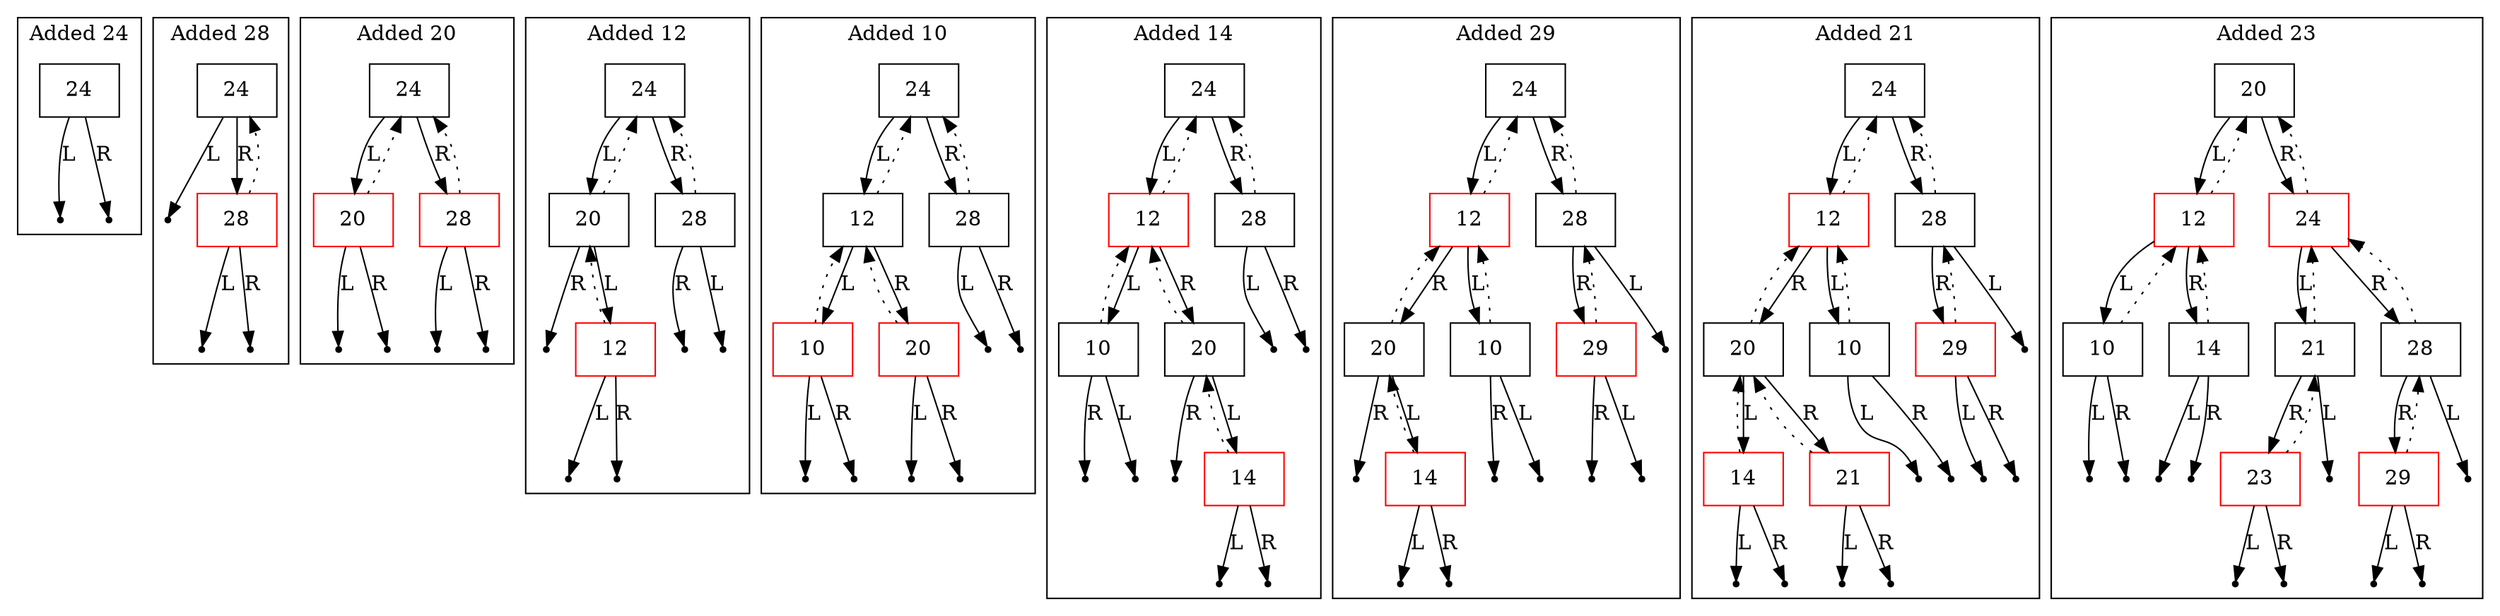 digraph {
subgraph "cluster_Added 24_count_1"{
label ="Added 24";
"cluster_Added 24_count_1_data_24"[shape=record color=black label="{24}"];
"cluster_Added 24_count_1_data_24_leftNull" [label=Null shape=point color=black];
"cluster_Added 24_count_1_data_24_rightNull" [label=Null shape=point color=black];

"cluster_Added 24_count_1_data_24" -> "cluster_Added 24_count_1_data_24_leftNull"[label=L];
"cluster_Added 24_count_1_data_24" -> "cluster_Added 24_count_1_data_24_rightNull"[label=R];

}
subgraph "cluster_Added 28_count_2"{
label ="Added 28";
"cluster_Added 28_count_2_data_24"[shape=record color=black label="{24}"];
"cluster_Added 28_count_2_data_24_leftNull" [label=Null shape=point color=black];
"cluster_Added 28_count_2_data_28"[shape=record color=red label="{28}"];
"cluster_Added 28_count_2_data_28_leftNull" [label=Null shape=point color=black];
"cluster_Added 28_count_2_data_28_rightNull" [label=Null shape=point color=black];

"cluster_Added 28_count_2_data_24" -> "cluster_Added 28_count_2_data_24_leftNull"[label=L];
"cluster_Added 28_count_2_data_24" -> "cluster_Added 28_count_2_data_28"[label=R];
"cluster_Added 28_count_2_data_28" -> "cluster_Added 28_count_2_data_24"[style=dotted];
"cluster_Added 28_count_2_data_28" -> "cluster_Added 28_count_2_data_28_leftNull"[label=L];
"cluster_Added 28_count_2_data_28" -> "cluster_Added 28_count_2_data_28_rightNull"[label=R];

}
subgraph "cluster_Added 20_count_3"{
label ="Added 20";
"cluster_Added 20_count_3_data_24"[shape=record color=black label="{24}"];
"cluster_Added 20_count_3_data_20"[shape=record color=red label="{20}"];
"cluster_Added 20_count_3_data_20_leftNull" [label=Null shape=point color=black];
"cluster_Added 20_count_3_data_20_rightNull" [label=Null shape=point color=black];
"cluster_Added 20_count_3_data_28"[shape=record color=red label="{28}"];
"cluster_Added 20_count_3_data_28_leftNull" [label=Null shape=point color=black];
"cluster_Added 20_count_3_data_28_rightNull" [label=Null shape=point color=black];

"cluster_Added 20_count_3_data_24" -> "cluster_Added 20_count_3_data_20"[label=L];
"cluster_Added 20_count_3_data_24" -> "cluster_Added 20_count_3_data_28"[label=R];
"cluster_Added 20_count_3_data_20" -> "cluster_Added 20_count_3_data_24"[style=dotted];
"cluster_Added 20_count_3_data_20" -> "cluster_Added 20_count_3_data_20_leftNull"[label=L];
"cluster_Added 20_count_3_data_20" -> "cluster_Added 20_count_3_data_20_rightNull"[label=R];
"cluster_Added 20_count_3_data_28" -> "cluster_Added 20_count_3_data_24"[style=dotted];
"cluster_Added 20_count_3_data_28" -> "cluster_Added 20_count_3_data_28_leftNull"[label=L];
"cluster_Added 20_count_3_data_28" -> "cluster_Added 20_count_3_data_28_rightNull"[label=R];

}
subgraph "cluster_Added 12_count_4"{
label ="Added 12";
"cluster_Added 12_count_4_data_24"[shape=record color=black label="{24}"];
"cluster_Added 12_count_4_data_20"[shape=record color=black label="{20}"];
"cluster_Added 12_count_4_data_20_rightNull" [label=Null shape=point color=black];
"cluster_Added 12_count_4_data_12"[shape=record color=red label="{12}"];
"cluster_Added 12_count_4_data_12_leftNull" [label=Null shape=point color=black];
"cluster_Added 12_count_4_data_12_rightNull" [label=Null shape=point color=black];
"cluster_Added 12_count_4_data_28"[shape=record color=black label="{28}"];
"cluster_Added 12_count_4_data_28_leftNull" [label=Null shape=point color=black];
"cluster_Added 12_count_4_data_28_rightNull" [label=Null shape=point color=black];

"cluster_Added 12_count_4_data_24" -> "cluster_Added 12_count_4_data_20"[label=L];
"cluster_Added 12_count_4_data_24" -> "cluster_Added 12_count_4_data_28"[label=R];
"cluster_Added 12_count_4_data_20" -> "cluster_Added 12_count_4_data_24"[style=dotted];
"cluster_Added 12_count_4_data_20" -> "cluster_Added 12_count_4_data_12"[label=L];
"cluster_Added 12_count_4_data_20" -> "cluster_Added 12_count_4_data_20_rightNull"[label=R];
"cluster_Added 12_count_4_data_12" -> "cluster_Added 12_count_4_data_20"[style=dotted];
"cluster_Added 12_count_4_data_12" -> "cluster_Added 12_count_4_data_12_leftNull"[label=L];
"cluster_Added 12_count_4_data_12" -> "cluster_Added 12_count_4_data_12_rightNull"[label=R];
"cluster_Added 12_count_4_data_28" -> "cluster_Added 12_count_4_data_24"[style=dotted];
"cluster_Added 12_count_4_data_28" -> "cluster_Added 12_count_4_data_28_leftNull"[label=L];
"cluster_Added 12_count_4_data_28" -> "cluster_Added 12_count_4_data_28_rightNull"[label=R];

}
subgraph "cluster_Added 10_count_5"{
label ="Added 10";
"cluster_Added 10_count_5_data_24"[shape=record color=black label="{24}"];
"cluster_Added 10_count_5_data_12"[shape=record color=black label="{12}"];
"cluster_Added 10_count_5_data_10"[shape=record color=red label="{10}"];
"cluster_Added 10_count_5_data_10_leftNull" [label=Null shape=point color=black];
"cluster_Added 10_count_5_data_10_rightNull" [label=Null shape=point color=black];
"cluster_Added 10_count_5_data_20"[shape=record color=red label="{20}"];
"cluster_Added 10_count_5_data_20_leftNull" [label=Null shape=point color=black];
"cluster_Added 10_count_5_data_20_rightNull" [label=Null shape=point color=black];
"cluster_Added 10_count_5_data_28"[shape=record color=black label="{28}"];
"cluster_Added 10_count_5_data_28_leftNull" [label=Null shape=point color=black];
"cluster_Added 10_count_5_data_28_rightNull" [label=Null shape=point color=black];

"cluster_Added 10_count_5_data_24" -> "cluster_Added 10_count_5_data_12"[label=L];
"cluster_Added 10_count_5_data_24" -> "cluster_Added 10_count_5_data_28"[label=R];
"cluster_Added 10_count_5_data_12" -> "cluster_Added 10_count_5_data_24"[style=dotted];
"cluster_Added 10_count_5_data_12" -> "cluster_Added 10_count_5_data_10"[label=L];
"cluster_Added 10_count_5_data_12" -> "cluster_Added 10_count_5_data_20"[label=R];
"cluster_Added 10_count_5_data_10" -> "cluster_Added 10_count_5_data_12"[style=dotted];
"cluster_Added 10_count_5_data_10" -> "cluster_Added 10_count_5_data_10_leftNull"[label=L];
"cluster_Added 10_count_5_data_10" -> "cluster_Added 10_count_5_data_10_rightNull"[label=R];
"cluster_Added 10_count_5_data_20" -> "cluster_Added 10_count_5_data_12"[style=dotted];
"cluster_Added 10_count_5_data_20" -> "cluster_Added 10_count_5_data_20_leftNull"[label=L];
"cluster_Added 10_count_5_data_20" -> "cluster_Added 10_count_5_data_20_rightNull"[label=R];
"cluster_Added 10_count_5_data_28" -> "cluster_Added 10_count_5_data_24"[style=dotted];
"cluster_Added 10_count_5_data_28" -> "cluster_Added 10_count_5_data_28_leftNull"[label=L];
"cluster_Added 10_count_5_data_28" -> "cluster_Added 10_count_5_data_28_rightNull"[label=R];

}
subgraph "cluster_Added 14_count_6"{
label ="Added 14";
"cluster_Added 14_count_6_data_24"[shape=record color=black label="{24}"];
"cluster_Added 14_count_6_data_12"[shape=record color=red label="{12}"];
"cluster_Added 14_count_6_data_10"[shape=record color=black label="{10}"];
"cluster_Added 14_count_6_data_10_leftNull" [label=Null shape=point color=black];
"cluster_Added 14_count_6_data_10_rightNull" [label=Null shape=point color=black];
"cluster_Added 14_count_6_data_20"[shape=record color=black label="{20}"];
"cluster_Added 14_count_6_data_20_rightNull" [label=Null shape=point color=black];
"cluster_Added 14_count_6_data_14"[shape=record color=red label="{14}"];
"cluster_Added 14_count_6_data_14_leftNull" [label=Null shape=point color=black];
"cluster_Added 14_count_6_data_14_rightNull" [label=Null shape=point color=black];
"cluster_Added 14_count_6_data_28"[shape=record color=black label="{28}"];
"cluster_Added 14_count_6_data_28_leftNull" [label=Null shape=point color=black];
"cluster_Added 14_count_6_data_28_rightNull" [label=Null shape=point color=black];

"cluster_Added 14_count_6_data_24" -> "cluster_Added 14_count_6_data_12"[label=L];
"cluster_Added 14_count_6_data_24" -> "cluster_Added 14_count_6_data_28"[label=R];
"cluster_Added 14_count_6_data_12" -> "cluster_Added 14_count_6_data_24"[style=dotted];
"cluster_Added 14_count_6_data_12" -> "cluster_Added 14_count_6_data_10"[label=L];
"cluster_Added 14_count_6_data_12" -> "cluster_Added 14_count_6_data_20"[label=R];
"cluster_Added 14_count_6_data_10" -> "cluster_Added 14_count_6_data_12"[style=dotted];
"cluster_Added 14_count_6_data_10" -> "cluster_Added 14_count_6_data_10_leftNull"[label=L];
"cluster_Added 14_count_6_data_10" -> "cluster_Added 14_count_6_data_10_rightNull"[label=R];
"cluster_Added 14_count_6_data_20" -> "cluster_Added 14_count_6_data_12"[style=dotted];
"cluster_Added 14_count_6_data_20" -> "cluster_Added 14_count_6_data_14"[label=L];
"cluster_Added 14_count_6_data_20" -> "cluster_Added 14_count_6_data_20_rightNull"[label=R];
"cluster_Added 14_count_6_data_14" -> "cluster_Added 14_count_6_data_20"[style=dotted];
"cluster_Added 14_count_6_data_14" -> "cluster_Added 14_count_6_data_14_leftNull"[label=L];
"cluster_Added 14_count_6_data_14" -> "cluster_Added 14_count_6_data_14_rightNull"[label=R];
"cluster_Added 14_count_6_data_28" -> "cluster_Added 14_count_6_data_24"[style=dotted];
"cluster_Added 14_count_6_data_28" -> "cluster_Added 14_count_6_data_28_leftNull"[label=L];
"cluster_Added 14_count_6_data_28" -> "cluster_Added 14_count_6_data_28_rightNull"[label=R];

}
subgraph "cluster_Added 29_count_7"{
label ="Added 29";
"cluster_Added 29_count_7_data_24"[shape=record color=black label="{24}"];
"cluster_Added 29_count_7_data_12"[shape=record color=red label="{12}"];
"cluster_Added 29_count_7_data_10"[shape=record color=black label="{10}"];
"cluster_Added 29_count_7_data_10_leftNull" [label=Null shape=point color=black];
"cluster_Added 29_count_7_data_10_rightNull" [label=Null shape=point color=black];
"cluster_Added 29_count_7_data_20"[shape=record color=black label="{20}"];
"cluster_Added 29_count_7_data_20_rightNull" [label=Null shape=point color=black];
"cluster_Added 29_count_7_data_14"[shape=record color=red label="{14}"];
"cluster_Added 29_count_7_data_14_leftNull" [label=Null shape=point color=black];
"cluster_Added 29_count_7_data_14_rightNull" [label=Null shape=point color=black];
"cluster_Added 29_count_7_data_28"[shape=record color=black label="{28}"];
"cluster_Added 29_count_7_data_28_leftNull" [label=Null shape=point color=black];
"cluster_Added 29_count_7_data_29"[shape=record color=red label="{29}"];
"cluster_Added 29_count_7_data_29_leftNull" [label=Null shape=point color=black];
"cluster_Added 29_count_7_data_29_rightNull" [label=Null shape=point color=black];

"cluster_Added 29_count_7_data_24" -> "cluster_Added 29_count_7_data_12"[label=L];
"cluster_Added 29_count_7_data_24" -> "cluster_Added 29_count_7_data_28"[label=R];
"cluster_Added 29_count_7_data_12" -> "cluster_Added 29_count_7_data_24"[style=dotted];
"cluster_Added 29_count_7_data_12" -> "cluster_Added 29_count_7_data_10"[label=L];
"cluster_Added 29_count_7_data_12" -> "cluster_Added 29_count_7_data_20"[label=R];
"cluster_Added 29_count_7_data_10" -> "cluster_Added 29_count_7_data_12"[style=dotted];
"cluster_Added 29_count_7_data_10" -> "cluster_Added 29_count_7_data_10_leftNull"[label=L];
"cluster_Added 29_count_7_data_10" -> "cluster_Added 29_count_7_data_10_rightNull"[label=R];
"cluster_Added 29_count_7_data_20" -> "cluster_Added 29_count_7_data_12"[style=dotted];
"cluster_Added 29_count_7_data_20" -> "cluster_Added 29_count_7_data_14"[label=L];
"cluster_Added 29_count_7_data_20" -> "cluster_Added 29_count_7_data_20_rightNull"[label=R];
"cluster_Added 29_count_7_data_14" -> "cluster_Added 29_count_7_data_20"[style=dotted];
"cluster_Added 29_count_7_data_14" -> "cluster_Added 29_count_7_data_14_leftNull"[label=L];
"cluster_Added 29_count_7_data_14" -> "cluster_Added 29_count_7_data_14_rightNull"[label=R];
"cluster_Added 29_count_7_data_28" -> "cluster_Added 29_count_7_data_24"[style=dotted];
"cluster_Added 29_count_7_data_28" -> "cluster_Added 29_count_7_data_28_leftNull"[label=L];
"cluster_Added 29_count_7_data_28" -> "cluster_Added 29_count_7_data_29"[label=R];
"cluster_Added 29_count_7_data_29" -> "cluster_Added 29_count_7_data_28"[style=dotted];
"cluster_Added 29_count_7_data_29" -> "cluster_Added 29_count_7_data_29_leftNull"[label=L];
"cluster_Added 29_count_7_data_29" -> "cluster_Added 29_count_7_data_29_rightNull"[label=R];

}
subgraph "cluster_Added 21_count_8"{
label ="Added 21";
"cluster_Added 21_count_8_data_24"[shape=record color=black label="{24}"];
"cluster_Added 21_count_8_data_12"[shape=record color=red label="{12}"];
"cluster_Added 21_count_8_data_10"[shape=record color=black label="{10}"];
"cluster_Added 21_count_8_data_10_leftNull" [label=Null shape=point color=black];
"cluster_Added 21_count_8_data_10_rightNull" [label=Null shape=point color=black];
"cluster_Added 21_count_8_data_20"[shape=record color=black label="{20}"];
"cluster_Added 21_count_8_data_14"[shape=record color=red label="{14}"];
"cluster_Added 21_count_8_data_14_leftNull" [label=Null shape=point color=black];
"cluster_Added 21_count_8_data_14_rightNull" [label=Null shape=point color=black];
"cluster_Added 21_count_8_data_21"[shape=record color=red label="{21}"];
"cluster_Added 21_count_8_data_21_leftNull" [label=Null shape=point color=black];
"cluster_Added 21_count_8_data_21_rightNull" [label=Null shape=point color=black];
"cluster_Added 21_count_8_data_28"[shape=record color=black label="{28}"];
"cluster_Added 21_count_8_data_28_leftNull" [label=Null shape=point color=black];
"cluster_Added 21_count_8_data_29"[shape=record color=red label="{29}"];
"cluster_Added 21_count_8_data_29_leftNull" [label=Null shape=point color=black];
"cluster_Added 21_count_8_data_29_rightNull" [label=Null shape=point color=black];

"cluster_Added 21_count_8_data_24" -> "cluster_Added 21_count_8_data_12"[label=L];
"cluster_Added 21_count_8_data_24" -> "cluster_Added 21_count_8_data_28"[label=R];
"cluster_Added 21_count_8_data_12" -> "cluster_Added 21_count_8_data_24"[style=dotted];
"cluster_Added 21_count_8_data_12" -> "cluster_Added 21_count_8_data_10"[label=L];
"cluster_Added 21_count_8_data_12" -> "cluster_Added 21_count_8_data_20"[label=R];
"cluster_Added 21_count_8_data_10" -> "cluster_Added 21_count_8_data_12"[style=dotted];
"cluster_Added 21_count_8_data_10" -> "cluster_Added 21_count_8_data_10_leftNull"[label=L];
"cluster_Added 21_count_8_data_10" -> "cluster_Added 21_count_8_data_10_rightNull"[label=R];
"cluster_Added 21_count_8_data_20" -> "cluster_Added 21_count_8_data_12"[style=dotted];
"cluster_Added 21_count_8_data_20" -> "cluster_Added 21_count_8_data_14"[label=L];
"cluster_Added 21_count_8_data_20" -> "cluster_Added 21_count_8_data_21"[label=R];
"cluster_Added 21_count_8_data_14" -> "cluster_Added 21_count_8_data_20"[style=dotted];
"cluster_Added 21_count_8_data_14" -> "cluster_Added 21_count_8_data_14_leftNull"[label=L];
"cluster_Added 21_count_8_data_14" -> "cluster_Added 21_count_8_data_14_rightNull"[label=R];
"cluster_Added 21_count_8_data_21" -> "cluster_Added 21_count_8_data_20"[style=dotted];
"cluster_Added 21_count_8_data_21" -> "cluster_Added 21_count_8_data_21_leftNull"[label=L];
"cluster_Added 21_count_8_data_21" -> "cluster_Added 21_count_8_data_21_rightNull"[label=R];
"cluster_Added 21_count_8_data_28" -> "cluster_Added 21_count_8_data_24"[style=dotted];
"cluster_Added 21_count_8_data_28" -> "cluster_Added 21_count_8_data_28_leftNull"[label=L];
"cluster_Added 21_count_8_data_28" -> "cluster_Added 21_count_8_data_29"[label=R];
"cluster_Added 21_count_8_data_29" -> "cluster_Added 21_count_8_data_28"[style=dotted];
"cluster_Added 21_count_8_data_29" -> "cluster_Added 21_count_8_data_29_leftNull"[label=L];
"cluster_Added 21_count_8_data_29" -> "cluster_Added 21_count_8_data_29_rightNull"[label=R];

}
subgraph "cluster_Added 23_count_9"{
label ="Added 23";
"cluster_Added 23_count_9_data_20"[shape=record color=black label="{20}"];
"cluster_Added 23_count_9_data_12"[shape=record color=red label="{12}"];
"cluster_Added 23_count_9_data_10"[shape=record color=black label="{10}"];
"cluster_Added 23_count_9_data_10_leftNull" [label=Null shape=point color=black];
"cluster_Added 23_count_9_data_10_rightNull" [label=Null shape=point color=black];
"cluster_Added 23_count_9_data_14"[shape=record color=black label="{14}"];
"cluster_Added 23_count_9_data_14_leftNull" [label=Null shape=point color=black];
"cluster_Added 23_count_9_data_14_rightNull" [label=Null shape=point color=black];
"cluster_Added 23_count_9_data_24"[shape=record color=red label="{24}"];
"cluster_Added 23_count_9_data_21"[shape=record color=black label="{21}"];
"cluster_Added 23_count_9_data_21_leftNull" [label=Null shape=point color=black];
"cluster_Added 23_count_9_data_23"[shape=record color=red label="{23}"];
"cluster_Added 23_count_9_data_23_leftNull" [label=Null shape=point color=black];
"cluster_Added 23_count_9_data_23_rightNull" [label=Null shape=point color=black];
"cluster_Added 23_count_9_data_28"[shape=record color=black label="{28}"];
"cluster_Added 23_count_9_data_28_leftNull" [label=Null shape=point color=black];
"cluster_Added 23_count_9_data_29"[shape=record color=red label="{29}"];
"cluster_Added 23_count_9_data_29_leftNull" [label=Null shape=point color=black];
"cluster_Added 23_count_9_data_29_rightNull" [label=Null shape=point color=black];

"cluster_Added 23_count_9_data_20" -> "cluster_Added 23_count_9_data_12"[label=L];
"cluster_Added 23_count_9_data_20" -> "cluster_Added 23_count_9_data_24"[label=R];
"cluster_Added 23_count_9_data_12" -> "cluster_Added 23_count_9_data_20"[style=dotted];
"cluster_Added 23_count_9_data_12" -> "cluster_Added 23_count_9_data_10"[label=L];
"cluster_Added 23_count_9_data_12" -> "cluster_Added 23_count_9_data_14"[label=R];
"cluster_Added 23_count_9_data_10" -> "cluster_Added 23_count_9_data_12"[style=dotted];
"cluster_Added 23_count_9_data_10" -> "cluster_Added 23_count_9_data_10_leftNull"[label=L];
"cluster_Added 23_count_9_data_10" -> "cluster_Added 23_count_9_data_10_rightNull"[label=R];
"cluster_Added 23_count_9_data_14" -> "cluster_Added 23_count_9_data_12"[style=dotted];
"cluster_Added 23_count_9_data_14" -> "cluster_Added 23_count_9_data_14_leftNull"[label=L];
"cluster_Added 23_count_9_data_14" -> "cluster_Added 23_count_9_data_14_rightNull"[label=R];
"cluster_Added 23_count_9_data_24" -> "cluster_Added 23_count_9_data_20"[style=dotted];
"cluster_Added 23_count_9_data_24" -> "cluster_Added 23_count_9_data_21"[label=L];
"cluster_Added 23_count_9_data_24" -> "cluster_Added 23_count_9_data_28"[label=R];
"cluster_Added 23_count_9_data_21" -> "cluster_Added 23_count_9_data_24"[style=dotted];
"cluster_Added 23_count_9_data_21" -> "cluster_Added 23_count_9_data_21_leftNull"[label=L];
"cluster_Added 23_count_9_data_21" -> "cluster_Added 23_count_9_data_23"[label=R];
"cluster_Added 23_count_9_data_23" -> "cluster_Added 23_count_9_data_21"[style=dotted];
"cluster_Added 23_count_9_data_23" -> "cluster_Added 23_count_9_data_23_leftNull"[label=L];
"cluster_Added 23_count_9_data_23" -> "cluster_Added 23_count_9_data_23_rightNull"[label=R];
"cluster_Added 23_count_9_data_28" -> "cluster_Added 23_count_9_data_24"[style=dotted];
"cluster_Added 23_count_9_data_28" -> "cluster_Added 23_count_9_data_28_leftNull"[label=L];
"cluster_Added 23_count_9_data_28" -> "cluster_Added 23_count_9_data_29"[label=R];
"cluster_Added 23_count_9_data_29" -> "cluster_Added 23_count_9_data_28"[style=dotted];
"cluster_Added 23_count_9_data_29" -> "cluster_Added 23_count_9_data_29_leftNull"[label=L];
"cluster_Added 23_count_9_data_29" -> "cluster_Added 23_count_9_data_29_rightNull"[label=R];

}
label = "";}
